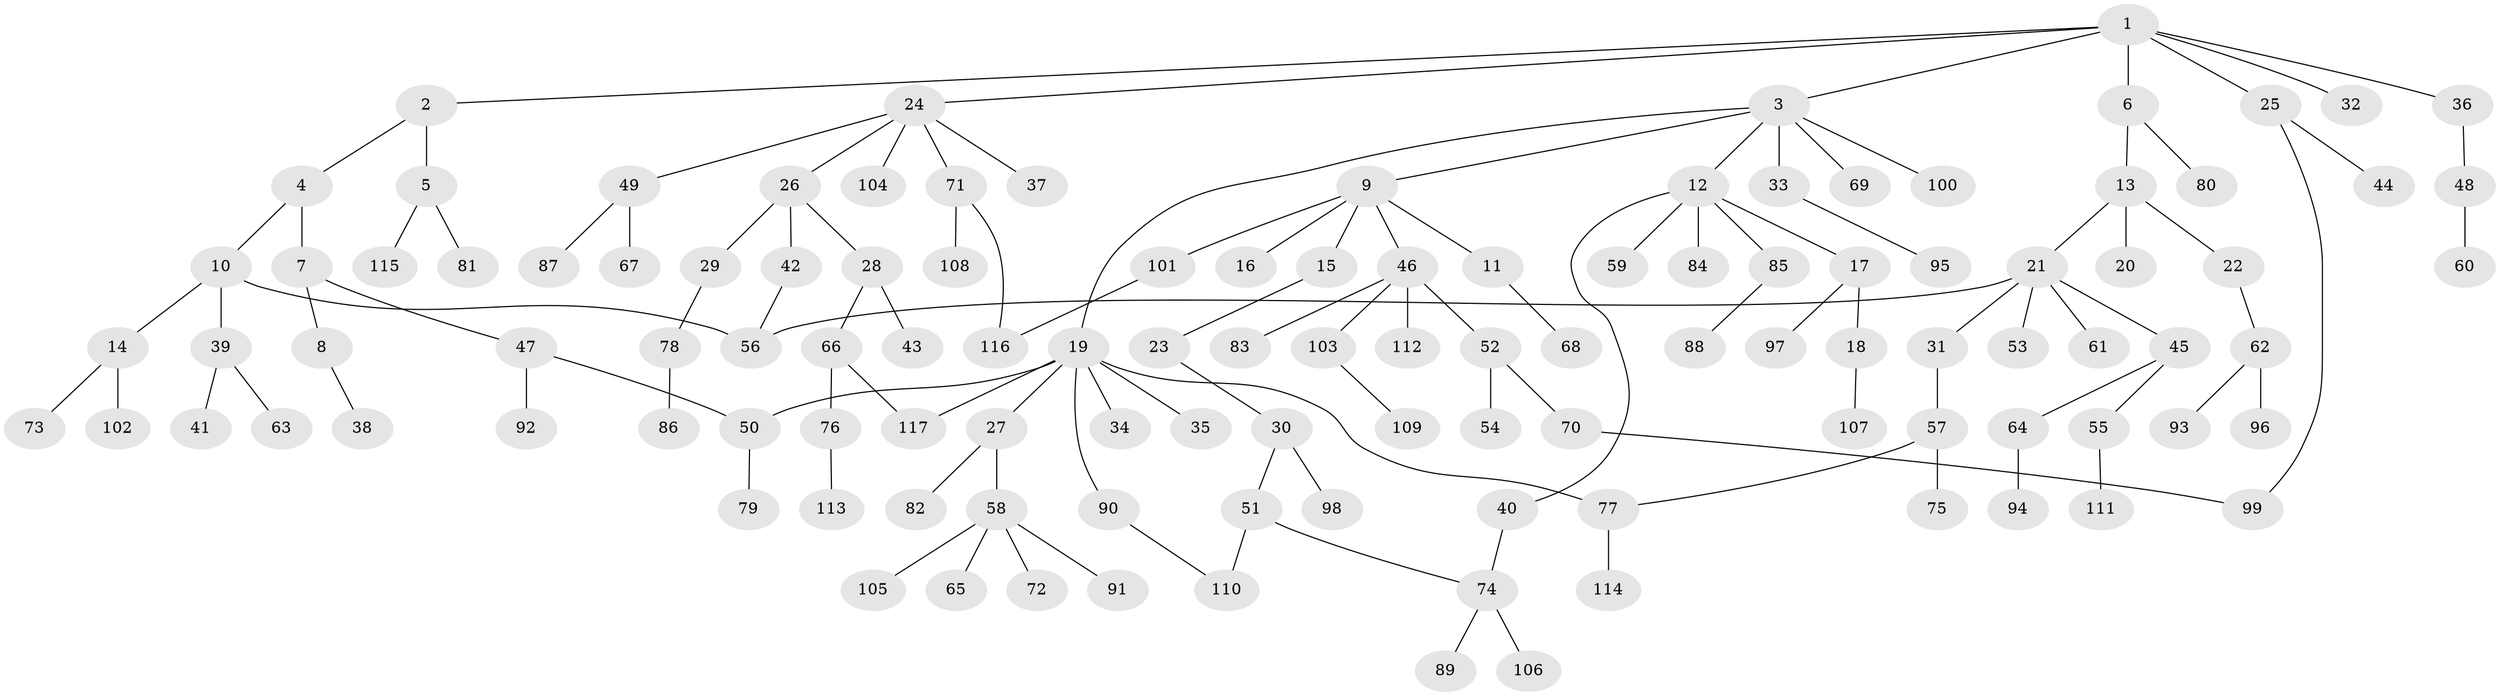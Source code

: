 // coarse degree distribution, {6: 0.05555555555555555, 2: 0.2222222222222222, 5: 0.027777777777777776, 4: 0.16666666666666666, 1: 0.3611111111111111, 3: 0.16666666666666666}
// Generated by graph-tools (version 1.1) at 2025/48/03/04/25 22:48:56]
// undirected, 117 vertices, 125 edges
graph export_dot {
  node [color=gray90,style=filled];
  1;
  2;
  3;
  4;
  5;
  6;
  7;
  8;
  9;
  10;
  11;
  12;
  13;
  14;
  15;
  16;
  17;
  18;
  19;
  20;
  21;
  22;
  23;
  24;
  25;
  26;
  27;
  28;
  29;
  30;
  31;
  32;
  33;
  34;
  35;
  36;
  37;
  38;
  39;
  40;
  41;
  42;
  43;
  44;
  45;
  46;
  47;
  48;
  49;
  50;
  51;
  52;
  53;
  54;
  55;
  56;
  57;
  58;
  59;
  60;
  61;
  62;
  63;
  64;
  65;
  66;
  67;
  68;
  69;
  70;
  71;
  72;
  73;
  74;
  75;
  76;
  77;
  78;
  79;
  80;
  81;
  82;
  83;
  84;
  85;
  86;
  87;
  88;
  89;
  90;
  91;
  92;
  93;
  94;
  95;
  96;
  97;
  98;
  99;
  100;
  101;
  102;
  103;
  104;
  105;
  106;
  107;
  108;
  109;
  110;
  111;
  112;
  113;
  114;
  115;
  116;
  117;
  1 -- 2;
  1 -- 3;
  1 -- 6;
  1 -- 24;
  1 -- 25;
  1 -- 32;
  1 -- 36;
  2 -- 4;
  2 -- 5;
  3 -- 9;
  3 -- 12;
  3 -- 19;
  3 -- 33;
  3 -- 69;
  3 -- 100;
  4 -- 7;
  4 -- 10;
  5 -- 81;
  5 -- 115;
  6 -- 13;
  6 -- 80;
  7 -- 8;
  7 -- 47;
  8 -- 38;
  9 -- 11;
  9 -- 15;
  9 -- 16;
  9 -- 46;
  9 -- 101;
  10 -- 14;
  10 -- 39;
  10 -- 56;
  11 -- 68;
  12 -- 17;
  12 -- 40;
  12 -- 59;
  12 -- 84;
  12 -- 85;
  13 -- 20;
  13 -- 21;
  13 -- 22;
  14 -- 73;
  14 -- 102;
  15 -- 23;
  17 -- 18;
  17 -- 97;
  18 -- 107;
  19 -- 27;
  19 -- 34;
  19 -- 35;
  19 -- 77;
  19 -- 90;
  19 -- 117;
  19 -- 50;
  21 -- 31;
  21 -- 45;
  21 -- 53;
  21 -- 61;
  21 -- 56;
  22 -- 62;
  23 -- 30;
  24 -- 26;
  24 -- 37;
  24 -- 49;
  24 -- 71;
  24 -- 104;
  25 -- 44;
  25 -- 99;
  26 -- 28;
  26 -- 29;
  26 -- 42;
  27 -- 58;
  27 -- 82;
  28 -- 43;
  28 -- 66;
  29 -- 78;
  30 -- 51;
  30 -- 98;
  31 -- 57;
  33 -- 95;
  36 -- 48;
  39 -- 41;
  39 -- 63;
  40 -- 74;
  42 -- 56;
  45 -- 55;
  45 -- 64;
  46 -- 52;
  46 -- 83;
  46 -- 103;
  46 -- 112;
  47 -- 50;
  47 -- 92;
  48 -- 60;
  49 -- 67;
  49 -- 87;
  50 -- 79;
  51 -- 110;
  51 -- 74;
  52 -- 54;
  52 -- 70;
  55 -- 111;
  57 -- 75;
  57 -- 77;
  58 -- 65;
  58 -- 72;
  58 -- 91;
  58 -- 105;
  62 -- 93;
  62 -- 96;
  64 -- 94;
  66 -- 76;
  66 -- 117;
  70 -- 99;
  71 -- 108;
  71 -- 116;
  74 -- 89;
  74 -- 106;
  76 -- 113;
  77 -- 114;
  78 -- 86;
  85 -- 88;
  90 -- 110;
  101 -- 116;
  103 -- 109;
}
